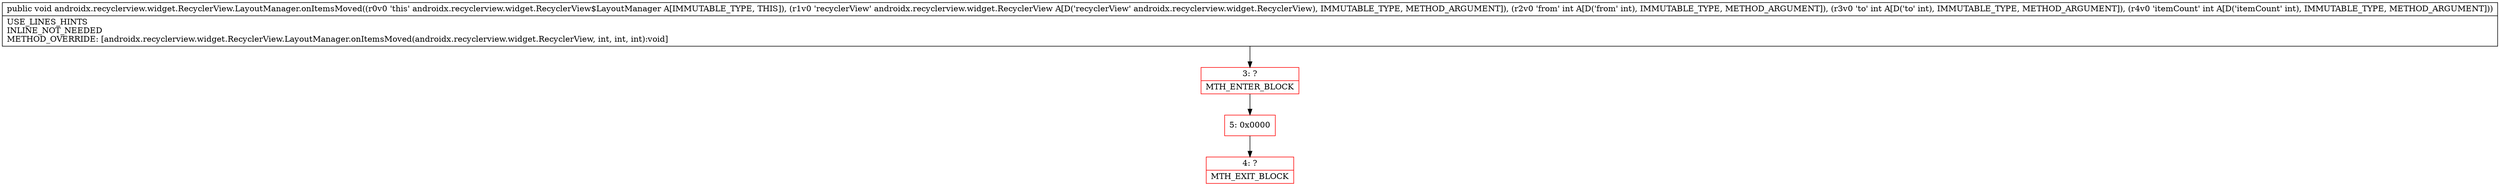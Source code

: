 digraph "CFG forandroidx.recyclerview.widget.RecyclerView.LayoutManager.onItemsMoved(Landroidx\/recyclerview\/widget\/RecyclerView;III)V" {
subgraph cluster_Region_1979740393 {
label = "R(0)";
node [shape=record,color=blue];
}
Node_3 [shape=record,color=red,label="{3\:\ ?|MTH_ENTER_BLOCK\l}"];
Node_5 [shape=record,color=red,label="{5\:\ 0x0000}"];
Node_4 [shape=record,color=red,label="{4\:\ ?|MTH_EXIT_BLOCK\l}"];
MethodNode[shape=record,label="{public void androidx.recyclerview.widget.RecyclerView.LayoutManager.onItemsMoved((r0v0 'this' androidx.recyclerview.widget.RecyclerView$LayoutManager A[IMMUTABLE_TYPE, THIS]), (r1v0 'recyclerView' androidx.recyclerview.widget.RecyclerView A[D('recyclerView' androidx.recyclerview.widget.RecyclerView), IMMUTABLE_TYPE, METHOD_ARGUMENT]), (r2v0 'from' int A[D('from' int), IMMUTABLE_TYPE, METHOD_ARGUMENT]), (r3v0 'to' int A[D('to' int), IMMUTABLE_TYPE, METHOD_ARGUMENT]), (r4v0 'itemCount' int A[D('itemCount' int), IMMUTABLE_TYPE, METHOD_ARGUMENT]))  | USE_LINES_HINTS\lINLINE_NOT_NEEDED\lMETHOD_OVERRIDE: [androidx.recyclerview.widget.RecyclerView.LayoutManager.onItemsMoved(androidx.recyclerview.widget.RecyclerView, int, int, int):void]\l}"];
MethodNode -> Node_3;Node_3 -> Node_5;
Node_5 -> Node_4;
}


